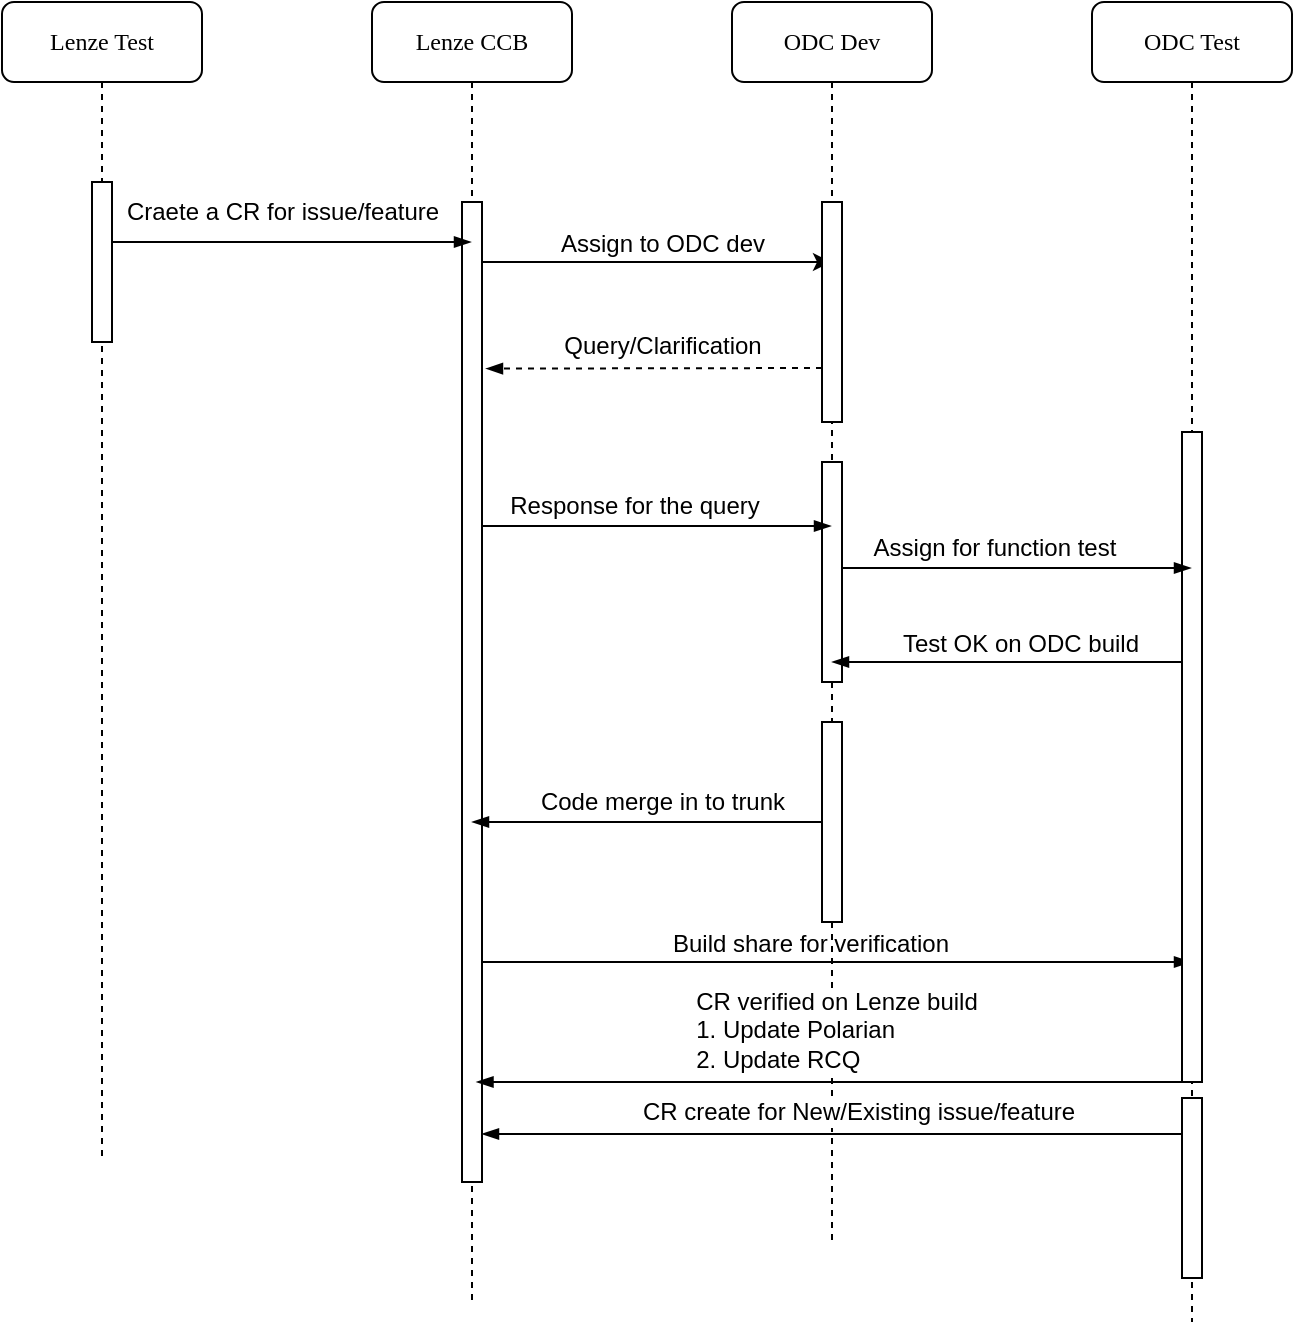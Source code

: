 <mxfile version="12.6.6" type="github">
  <diagram name="Page-1" id="13e1069c-82ec-6db2-03f1-153e76fe0fe0">
    <mxGraphModel dx="782" dy="738" grid="1" gridSize="10" guides="1" tooltips="1" connect="1" arrows="1" fold="1" page="1" pageScale="1" pageWidth="1100" pageHeight="850" background="#ffffff" math="0" shadow="0">
      <root>
        <mxCell id="0"/>
        <mxCell id="1" parent="0"/>
        <object label="" id="oj8sBjgdbSHS_qJRGlnj-3">
          <mxCell style="edgeStyle=orthogonalEdgeStyle;rounded=0;orthogonalLoop=1;jettySize=auto;html=1;" edge="1" parent="1" source="7baba1c4bc27f4b0-8" target="oj8sBjgdbSHS_qJRGlnj-1">
            <mxGeometry relative="1" as="geometry">
              <Array as="points">
                <mxPoint x="355" y="210"/>
                <mxPoint x="355" y="210"/>
              </Array>
            </mxGeometry>
          </mxCell>
        </object>
        <mxCell id="oj8sBjgdbSHS_qJRGlnj-80" value="Assign to ODC dev" style="text;html=1;align=center;verticalAlign=middle;resizable=0;points=[];labelBackgroundColor=#ffffff;" vertex="1" connectable="0" parent="oj8sBjgdbSHS_qJRGlnj-3">
          <mxGeometry x="0.35" y="-1" relative="1" as="geometry">
            <mxPoint x="-26.5" y="-10" as="offset"/>
          </mxGeometry>
        </mxCell>
        <mxCell id="oj8sBjgdbSHS_qJRGlnj-106" value="" style="edgeStyle=none;orthogonalLoop=1;jettySize=auto;html=1;endArrow=blockThin;endFill=1;" edge="1" parent="1" source="7baba1c4bc27f4b0-8" target="oj8sBjgdbSHS_qJRGlnj-10">
          <mxGeometry relative="1" as="geometry">
            <Array as="points">
              <mxPoint x="380" y="560"/>
            </Array>
          </mxGeometry>
        </mxCell>
        <mxCell id="oj8sBjgdbSHS_qJRGlnj-108" value="Build share for verification" style="text;html=1;align=center;verticalAlign=middle;resizable=0;points=[];labelBackgroundColor=#ffffff;" vertex="1" connectable="0" parent="oj8sBjgdbSHS_qJRGlnj-106">
          <mxGeometry x="-0.253" relative="1" as="geometry">
            <mxPoint x="34" y="-9" as="offset"/>
          </mxGeometry>
        </mxCell>
        <mxCell id="7baba1c4bc27f4b0-8" value="Lenze CCB" style="shape=umlLifeline;perimeter=lifelinePerimeter;whiteSpace=wrap;html=1;container=1;collapsible=0;recursiveResize=0;outlineConnect=0;rounded=1;shadow=0;comic=0;labelBackgroundColor=none;strokeWidth=1;fontFamily=Verdana;fontSize=12;align=center;" parent="1" vertex="1">
          <mxGeometry x="215" y="80" width="100" height="650" as="geometry"/>
        </mxCell>
        <mxCell id="7baba1c4bc27f4b0-9" value="" style="html=1;points=[];perimeter=orthogonalPerimeter;rounded=0;shadow=0;comic=0;labelBackgroundColor=none;strokeWidth=1;fontFamily=Verdana;fontSize=12;align=center;" parent="7baba1c4bc27f4b0-8" vertex="1">
          <mxGeometry x="45" y="100" width="10" height="490" as="geometry"/>
        </mxCell>
        <mxCell id="oj8sBjgdbSHS_qJRGlnj-1" value="ODC Dev" style="shape=umlLifeline;perimeter=lifelinePerimeter;whiteSpace=wrap;html=1;container=1;collapsible=0;recursiveResize=0;outlineConnect=0;rounded=1;shadow=0;comic=0;labelBackgroundColor=none;strokeWidth=1;fontFamily=Verdana;fontSize=12;align=center;" vertex="1" parent="1">
          <mxGeometry x="395" y="80" width="100" height="620" as="geometry"/>
        </mxCell>
        <mxCell id="oj8sBjgdbSHS_qJRGlnj-2" value="" style="html=1;points=[];perimeter=orthogonalPerimeter;rounded=0;shadow=0;comic=0;labelBackgroundColor=none;strokeWidth=1;fontFamily=Verdana;fontSize=12;align=center;" vertex="1" parent="oj8sBjgdbSHS_qJRGlnj-1">
          <mxGeometry x="45" y="100" width="10" height="110" as="geometry"/>
        </mxCell>
        <mxCell id="oj8sBjgdbSHS_qJRGlnj-40" value="" style="html=1;points=[];perimeter=orthogonalPerimeter;rounded=0;shadow=0;comic=0;labelBackgroundColor=none;strokeWidth=1;fontFamily=Verdana;fontSize=12;align=center;" vertex="1" parent="oj8sBjgdbSHS_qJRGlnj-1">
          <mxGeometry x="45" y="230" width="10" height="110" as="geometry"/>
        </mxCell>
        <mxCell id="oj8sBjgdbSHS_qJRGlnj-98" value="" style="html=1;points=[];perimeter=orthogonalPerimeter;rounded=0;shadow=0;comic=0;labelBackgroundColor=none;strokeWidth=1;fontFamily=Verdana;fontSize=12;align=center;" vertex="1" parent="oj8sBjgdbSHS_qJRGlnj-1">
          <mxGeometry x="45" y="360" width="10" height="100" as="geometry"/>
        </mxCell>
        <mxCell id="oj8sBjgdbSHS_qJRGlnj-10" value="ODC Test" style="shape=umlLifeline;perimeter=lifelinePerimeter;whiteSpace=wrap;html=1;container=1;collapsible=0;recursiveResize=0;outlineConnect=0;rounded=1;shadow=0;comic=0;labelBackgroundColor=none;strokeWidth=1;fontFamily=Verdana;fontSize=12;align=center;" vertex="1" parent="1">
          <mxGeometry x="575" y="80" width="100" height="660" as="geometry"/>
        </mxCell>
        <mxCell id="oj8sBjgdbSHS_qJRGlnj-11" value="" style="html=1;points=[];perimeter=orthogonalPerimeter;rounded=0;shadow=0;comic=0;labelBackgroundColor=none;strokeWidth=1;fontFamily=Verdana;fontSize=12;align=center;" vertex="1" parent="oj8sBjgdbSHS_qJRGlnj-10">
          <mxGeometry x="45" y="215" width="10" height="325" as="geometry"/>
        </mxCell>
        <mxCell id="oj8sBjgdbSHS_qJRGlnj-95" value="" style="html=1;points=[];perimeter=orthogonalPerimeter;rounded=0;shadow=0;comic=0;labelBackgroundColor=none;strokeWidth=1;fontFamily=Verdana;fontSize=12;align=center;" vertex="1" parent="oj8sBjgdbSHS_qJRGlnj-10">
          <mxGeometry x="45" y="548" width="10" height="90" as="geometry"/>
        </mxCell>
        <mxCell id="oj8sBjgdbSHS_qJRGlnj-56" style="edgeStyle=none;orthogonalLoop=1;jettySize=auto;html=1;endArrow=blockThin;endFill=1;" edge="1" parent="1">
          <mxGeometry relative="1" as="geometry">
            <mxPoint x="270" y="342" as="sourcePoint"/>
            <mxPoint x="444.5" y="342" as="targetPoint"/>
            <Array as="points">
              <mxPoint x="415" y="342"/>
            </Array>
          </mxGeometry>
        </mxCell>
        <mxCell id="oj8sBjgdbSHS_qJRGlnj-58" value="Response for the query" style="text;html=1;align=center;verticalAlign=middle;resizable=0;points=[];labelBackgroundColor=#ffffff;" vertex="1" connectable="0" parent="oj8sBjgdbSHS_qJRGlnj-56">
          <mxGeometry x="-0.129" relative="1" as="geometry">
            <mxPoint y="-10" as="offset"/>
          </mxGeometry>
        </mxCell>
        <mxCell id="oj8sBjgdbSHS_qJRGlnj-60" value="" style="edgeStyle=none;orthogonalLoop=1;jettySize=auto;html=1;endArrow=blockThin;endFill=1;" edge="1" parent="1">
          <mxGeometry relative="1" as="geometry">
            <mxPoint x="450" y="363" as="sourcePoint"/>
            <mxPoint x="624.5" y="363" as="targetPoint"/>
            <Array as="points">
              <mxPoint x="605" y="363"/>
            </Array>
          </mxGeometry>
        </mxCell>
        <mxCell id="oj8sBjgdbSHS_qJRGlnj-61" value="Assign for function test" style="text;html=1;align=center;verticalAlign=middle;resizable=0;points=[];labelBackgroundColor=#ffffff;" vertex="1" connectable="0" parent="oj8sBjgdbSHS_qJRGlnj-60">
          <mxGeometry x="-0.129" y="-2" relative="1" as="geometry">
            <mxPoint y="-12" as="offset"/>
          </mxGeometry>
        </mxCell>
        <mxCell id="oj8sBjgdbSHS_qJRGlnj-72" value="Lenze Test" style="shape=umlLifeline;perimeter=lifelinePerimeter;whiteSpace=wrap;html=1;container=1;collapsible=0;recursiveResize=0;outlineConnect=0;rounded=1;shadow=0;comic=0;labelBackgroundColor=none;strokeWidth=1;fontFamily=Verdana;fontSize=12;align=center;" vertex="1" parent="1">
          <mxGeometry x="30" y="80" width="100" height="580" as="geometry"/>
        </mxCell>
        <mxCell id="oj8sBjgdbSHS_qJRGlnj-73" value="" style="html=1;points=[];perimeter=orthogonalPerimeter;rounded=0;shadow=0;comic=0;labelBackgroundColor=none;strokeWidth=1;fontFamily=Verdana;fontSize=12;align=center;" vertex="1" parent="oj8sBjgdbSHS_qJRGlnj-72">
          <mxGeometry x="45" y="90" width="10" height="80" as="geometry"/>
        </mxCell>
        <mxCell id="oj8sBjgdbSHS_qJRGlnj-74" value="" style="edgeStyle=none;orthogonalLoop=1;jettySize=auto;html=1;endArrow=blockThin;endFill=1;" edge="1" parent="1" source="oj8sBjgdbSHS_qJRGlnj-73" target="7baba1c4bc27f4b0-8">
          <mxGeometry relative="1" as="geometry">
            <Array as="points">
              <mxPoint x="130" y="200"/>
              <mxPoint x="170" y="200"/>
            </Array>
          </mxGeometry>
        </mxCell>
        <mxCell id="oj8sBjgdbSHS_qJRGlnj-75" value="Craete a CR for issue/feature" style="text;html=1;align=center;verticalAlign=middle;resizable=0;points=[];labelBackgroundColor=#ffffff;" vertex="1" connectable="0" parent="oj8sBjgdbSHS_qJRGlnj-74">
          <mxGeometry x="0.103" y="-1" relative="1" as="geometry">
            <mxPoint x="-14" y="-16" as="offset"/>
          </mxGeometry>
        </mxCell>
        <mxCell id="oj8sBjgdbSHS_qJRGlnj-82" value="" style="edgeStyle=none;orthogonalLoop=1;jettySize=auto;html=1;endArrow=blockThin;endFill=1;entryX=1.2;entryY=0.17;entryDx=0;entryDy=0;entryPerimeter=0;dashed=1;" edge="1" parent="1" source="oj8sBjgdbSHS_qJRGlnj-2" target="7baba1c4bc27f4b0-9">
          <mxGeometry relative="1" as="geometry">
            <mxPoint x="350" y="255" as="targetPoint"/>
            <Array as="points">
              <mxPoint x="440" y="263"/>
            </Array>
          </mxGeometry>
        </mxCell>
        <mxCell id="oj8sBjgdbSHS_qJRGlnj-83" value="Query/Clarification" style="text;html=1;align=center;verticalAlign=middle;resizable=0;points=[];labelBackgroundColor=#ffffff;" vertex="1" connectable="0" parent="oj8sBjgdbSHS_qJRGlnj-82">
          <mxGeometry x="-0.155" y="-1" relative="1" as="geometry">
            <mxPoint x="-9" y="-10.08" as="offset"/>
          </mxGeometry>
        </mxCell>
        <mxCell id="oj8sBjgdbSHS_qJRGlnj-87" value="" style="edgeStyle=none;orthogonalLoop=1;jettySize=auto;html=1;endArrow=blockThin;endFill=1;" edge="1" parent="1">
          <mxGeometry relative="1" as="geometry">
            <mxPoint x="620" y="646" as="sourcePoint"/>
            <mxPoint x="270" y="646" as="targetPoint"/>
            <Array as="points">
              <mxPoint x="545.5" y="646"/>
              <mxPoint x="425.5" y="646"/>
            </Array>
          </mxGeometry>
        </mxCell>
        <mxCell id="oj8sBjgdbSHS_qJRGlnj-88" value="CR create for New/Existing issue/feature" style="text;html=1;align=center;verticalAlign=middle;resizable=0;points=[];labelBackgroundColor=#ffffff;" vertex="1" connectable="0" parent="oj8sBjgdbSHS_qJRGlnj-87">
          <mxGeometry x="0.063" y="2" relative="1" as="geometry">
            <mxPoint x="23.5" y="-13" as="offset"/>
          </mxGeometry>
        </mxCell>
        <mxCell id="oj8sBjgdbSHS_qJRGlnj-90" value="" style="edgeStyle=none;orthogonalLoop=1;jettySize=auto;html=1;endArrow=blockThin;endFill=1;" edge="1" parent="1">
          <mxGeometry relative="1" as="geometry">
            <mxPoint x="622.75" y="620" as="sourcePoint"/>
            <mxPoint x="267.25" y="620" as="targetPoint"/>
          </mxGeometry>
        </mxCell>
        <mxCell id="oj8sBjgdbSHS_qJRGlnj-91" value="CR verified on Lenze build&lt;br&gt;&lt;div style=&quot;text-align: left&quot;&gt;1. Update Polarian&lt;/div&gt;&lt;div style=&quot;text-align: left&quot;&gt;2. Update RCQ&lt;/div&gt;" style="text;html=1;align=center;verticalAlign=middle;resizable=0;points=[];labelBackgroundColor=#ffffff;" vertex="1" connectable="0" parent="oj8sBjgdbSHS_qJRGlnj-90">
          <mxGeometry x="-0.134" relative="1" as="geometry">
            <mxPoint x="-22" y="-26" as="offset"/>
          </mxGeometry>
        </mxCell>
        <mxCell id="oj8sBjgdbSHS_qJRGlnj-101" value="" style="edgeStyle=none;orthogonalLoop=1;jettySize=auto;html=1;endArrow=blockThin;endFill=1;" edge="1" parent="1" source="oj8sBjgdbSHS_qJRGlnj-11" target="oj8sBjgdbSHS_qJRGlnj-1">
          <mxGeometry relative="1" as="geometry">
            <mxPoint x="530" y="395" as="targetPoint"/>
            <Array as="points">
              <mxPoint x="540" y="410"/>
            </Array>
          </mxGeometry>
        </mxCell>
        <mxCell id="oj8sBjgdbSHS_qJRGlnj-102" value="Test OK on ODC build" style="text;html=1;align=center;verticalAlign=middle;resizable=0;points=[];labelBackgroundColor=#ffffff;" vertex="1" connectable="0" parent="oj8sBjgdbSHS_qJRGlnj-101">
          <mxGeometry x="0.219" y="-2" relative="1" as="geometry">
            <mxPoint x="25" y="-7" as="offset"/>
          </mxGeometry>
        </mxCell>
        <mxCell id="oj8sBjgdbSHS_qJRGlnj-104" value="" style="edgeStyle=none;orthogonalLoop=1;jettySize=auto;html=1;endArrow=blockThin;endFill=1;" edge="1" parent="1" source="oj8sBjgdbSHS_qJRGlnj-98" target="7baba1c4bc27f4b0-8">
          <mxGeometry relative="1" as="geometry">
            <mxPoint x="360" y="480" as="targetPoint"/>
          </mxGeometry>
        </mxCell>
        <mxCell id="oj8sBjgdbSHS_qJRGlnj-105" value="Code merge in to trunk" style="text;html=1;align=center;verticalAlign=middle;resizable=0;points=[];labelBackgroundColor=#ffffff;" vertex="1" connectable="0" parent="oj8sBjgdbSHS_qJRGlnj-104">
          <mxGeometry x="-0.248" y="1" relative="1" as="geometry">
            <mxPoint x="-14" y="-11" as="offset"/>
          </mxGeometry>
        </mxCell>
      </root>
    </mxGraphModel>
  </diagram>
</mxfile>
